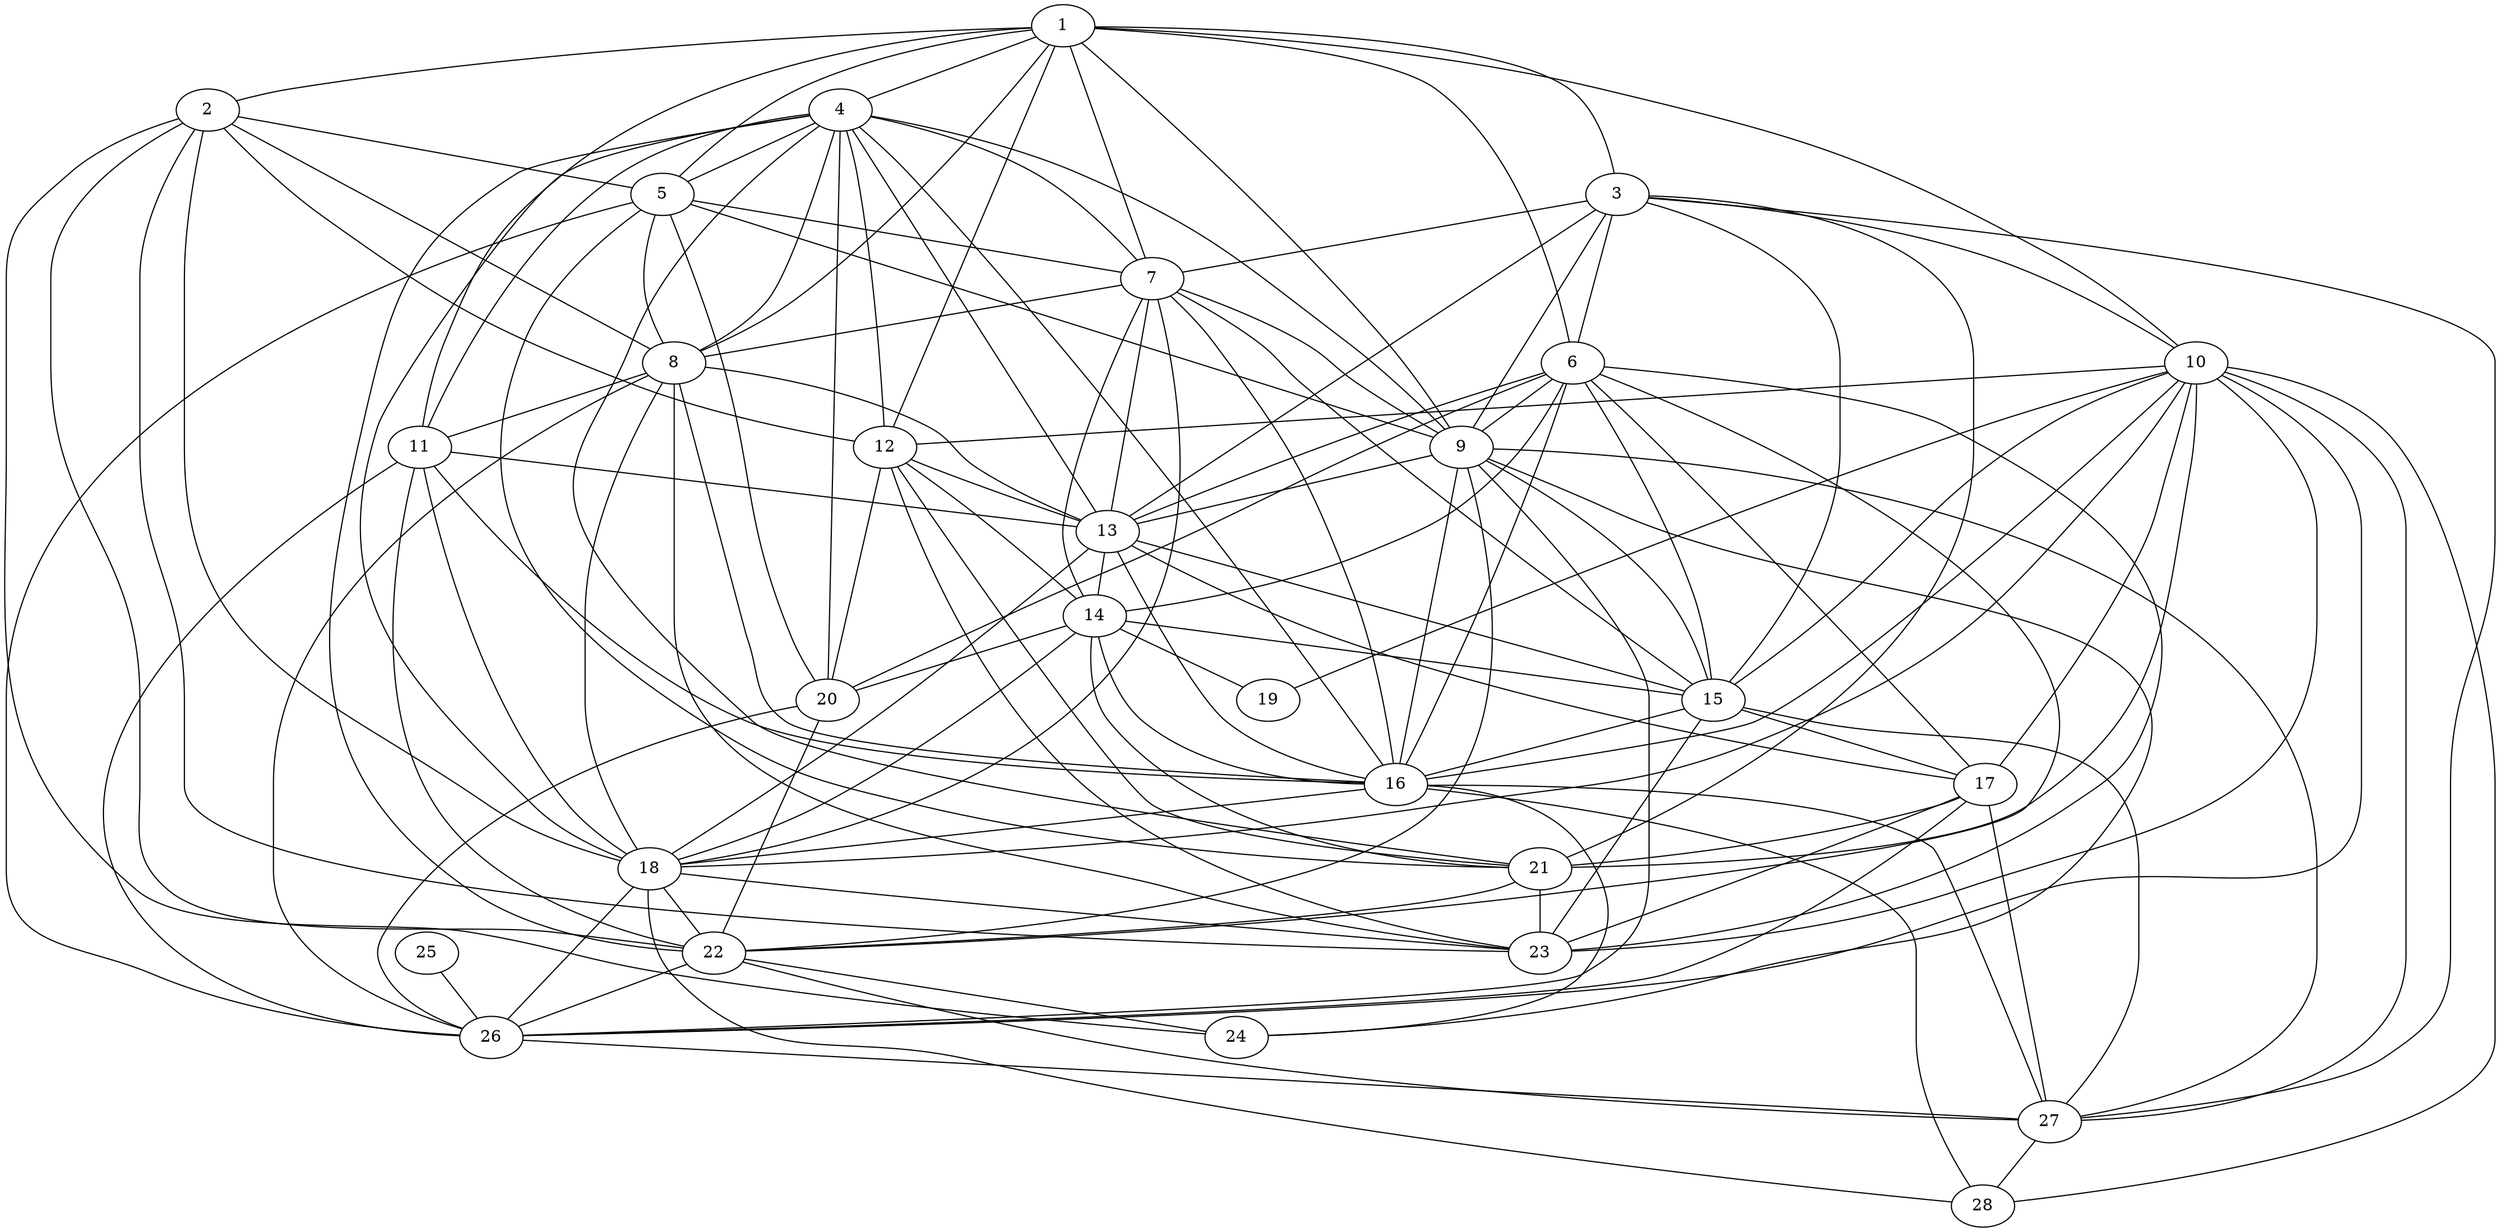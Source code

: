 graph {
1--2;
1--3;
1--4;
1--5;
1--6;
1--7;
1--8;
1--9;
1--10;
1--11;
1--12;
13--14;
3--13;
4--13;
13--15;
13--16;
6--13;
7--13;
8--13;
9--13;
13--17;
11--13;
13--18;
12--13;
14--19;
14--15;
14--16;
6--14;
14--20;
7--14;
14--21;
14--18;
12--14;
10--19;
2--22;
2--23;
2--5;
2--8;
2--24;
2--18;
2--12;
25--26;
4--22;
22--26;
6--22;
20--22;
9--22;
21--22;
22--24;
22--27;
11--22;
18--22;
15--23;
6--23;
8--23;
21--23;
17--23;
10--23;
18--23;
12--23;
3--15;
3--6;
3--7;
3--9;
3--21;
3--27;
3--10;
4--5;
4--16;
4--20;
4--7;
4--8;
4--9;
4--21;
4--11;
4--18;
4--12;
5--26;
5--20;
5--7;
5--8;
5--9;
5--21;
15--16;
6--15;
7--15;
9--15;
15--27;
15--17;
10--15;
6--16;
7--16;
8--16;
9--16;
16--24;
16--27;
16--28;
10--16;
11--16;
16--18;
20--26;
8--26;
9--26;
26--27;
17--26;
10--26;
11--26;
18--26;
6--20;
6--9;
6--17;
12--20;
7--8;
7--9;
7--18;
8--11;
8--18;
9--24;
9--27;
17--21;
10--21;
12--21;
27--28;
17--27;
10--27;
10--28;
18--28;
10--17;
10--18;
10--12;
11--18;
}
